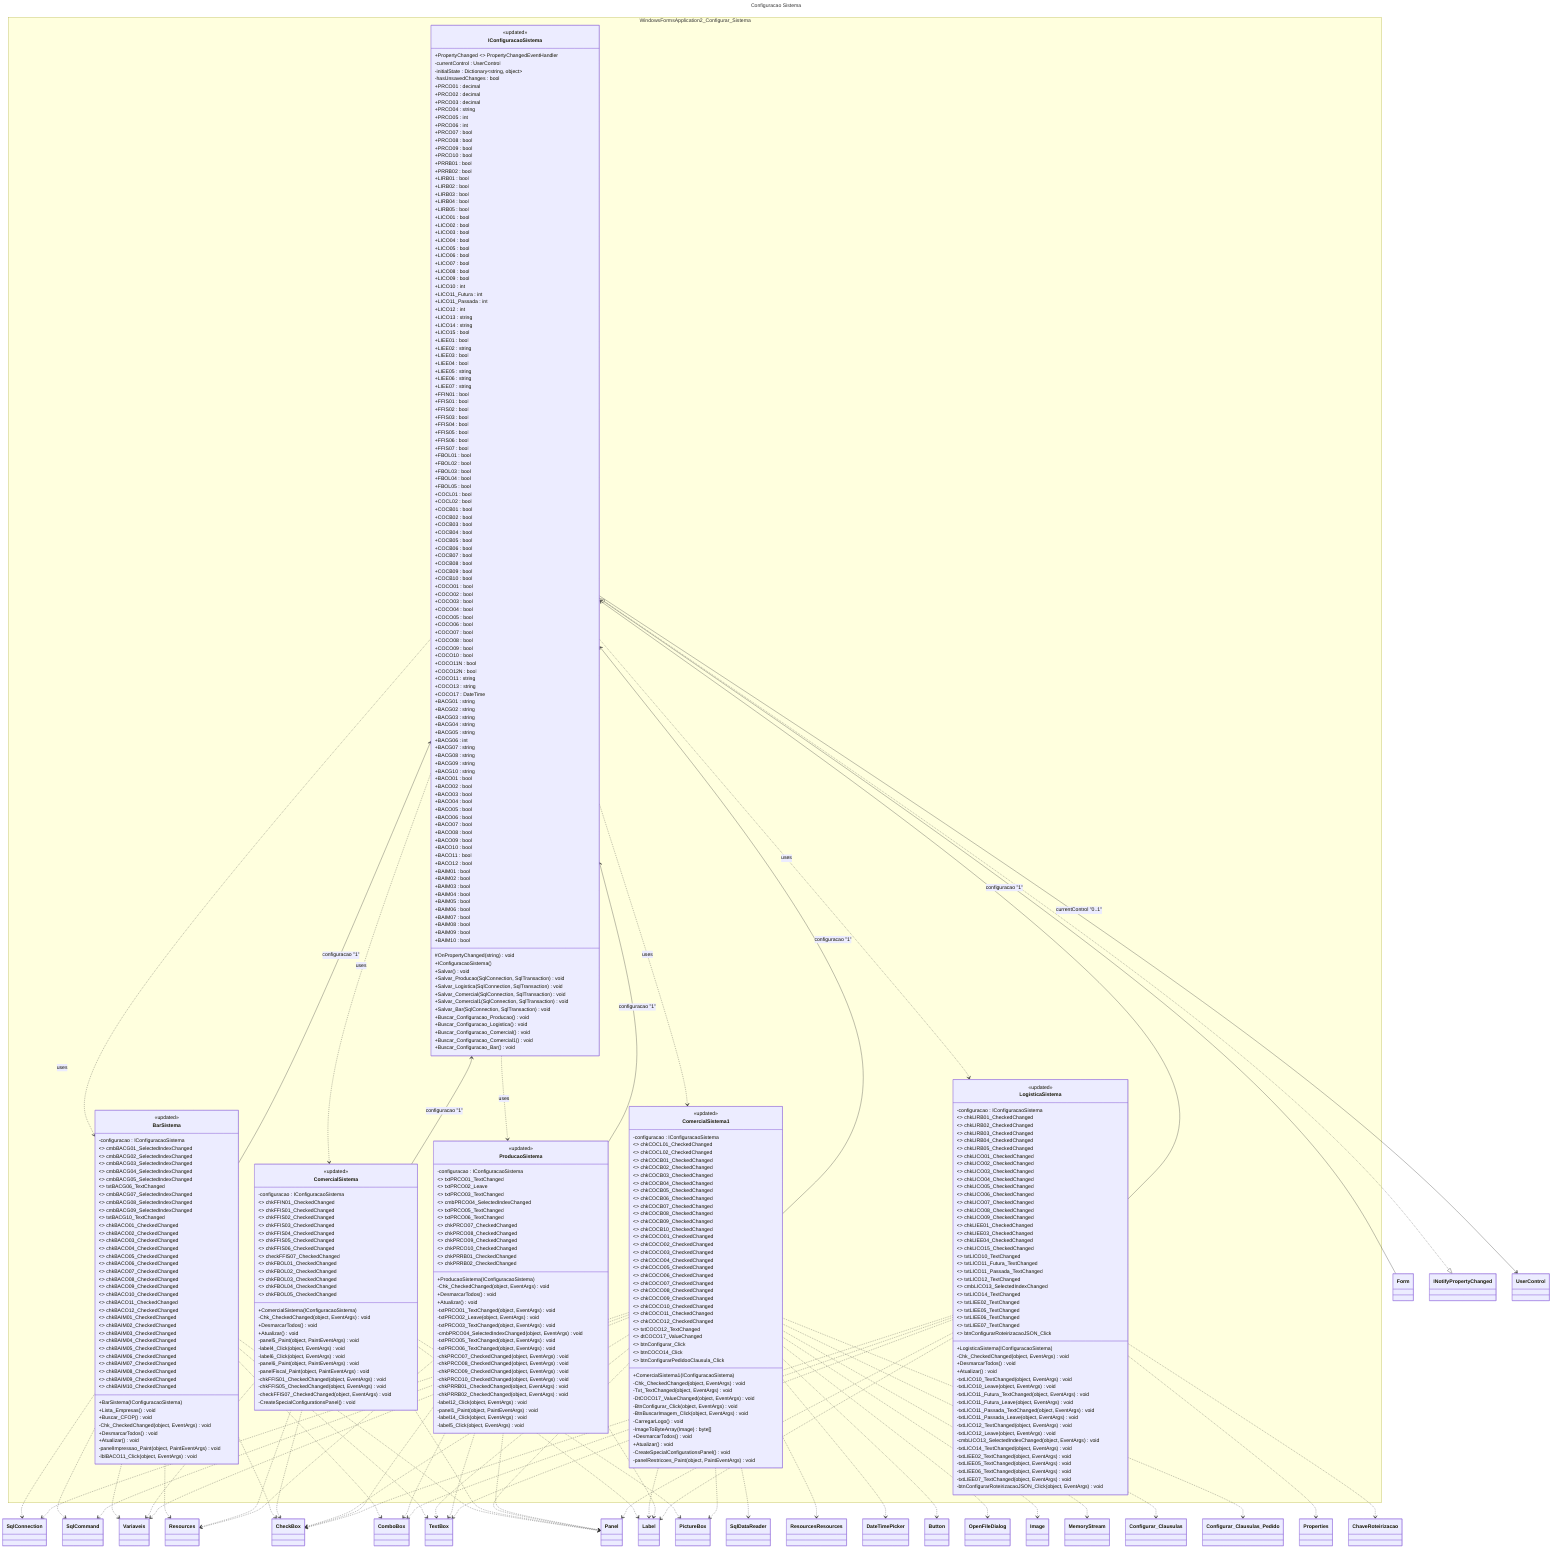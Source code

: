 ---
id: configuracoes-reformuladas.mmd
title: Configuracao Sistema
kind: mmd
area: ConfiguracaoSistema
version: 5
tags:
- configuracao
- sistema
- bar
- comercial
- comercial1
- producao
- logistica
owner: admin
ai_generator: GROK4
prompt_file: prompts/standard.prompt.md
prompt_hash: 0fec5dcec6ec3a471d11de61a67c930005b58b4a7cab7f37d8deb8a67c7ca4be
last_generated: 2025-10-25
hour_last_generated: 
related_code: 
- IConfiguracaoSistema.cs
- BarSistema.cs
- ComercialSistema.cs
- ComercialSistema1.cs
- ProducaoSistema.cs
- LogisticaSistema.cs
---

classDiagram
    direction TB

    namespace WindowsFormsApplication2_Configurar_Sistema {
        class IConfiguracaoSistema {
            <<updated>>
            <<partial interface>>
            +PropertyChanged <<event>> PropertyChangedEventHandler
            -currentControl : UserControl
            -initialState : Dictionary~string, object~
            -hasUnsavedChanges : bool
            +PRCO01 : decimal
            +PRCO02 : decimal
            +PRCO03 : decimal
            +PRCO04 : string
            +PRCO05 : int
            +PRCO06 : int
            +PRCO07 : bool
            +PRCO08 : bool
            +PRCO09 : bool
            +PRCO10 : bool
            +PRRB01 : bool
            +PRRB02 : bool
            +LIRB01 : bool
            +LIRB02 : bool
            +LIRB03 : bool
            +LIRB04 : bool
            +LIRB05 : bool
            +LICO01 : bool
            +LICO02 : bool
            +LICO03 : bool
            +LICO04 : bool
            +LICO05 : bool
            +LICO06 : bool
            +LICO07 : bool
            +LICO08 : bool
            +LICO09 : bool
            +LICO10 : int
            +LICO11_Futura : int
            +LICO11_Passada : int
            +LICO12 : int
            +LICO13 : string
            +LICO14 : string
            +LICO15 : bool
            +LIEE01 : bool
            +LIEE02 : string
            +LIEE03 : bool
            +LIEE04 : bool
            +LIEE05 : string
            +LIEE06 : string
            +LIEE07 : string
            +FFIN01 : bool
            +FFIS01 : bool
            +FFIS02 : bool
            +FFIS03 : bool
            +FFIS04 : bool
            +FFIS05 : bool
            +FFIS06 : bool
            +FFIS07 : bool
            +FBOL01 : bool
            +FBOL02 : bool
            +FBOL03 : bool
            +FBOL04 : bool
            +FBOL05 : bool
            +COCL01 : bool
            +COCL02 : bool
            +COCB01 : bool
            +COCB02 : bool
            +COCB03 : bool
            +COCB04 : bool
            +COCB05 : bool
            +COCB06 : bool
            +COCB07 : bool
            +COCB08 : bool
            +COCB09 : bool
            +COCB10 : bool
            +COCO01 : bool
            +COCO02 : bool
            +COCO03 : bool
            +COCO04 : bool
            +COCO05 : bool
            +COCO06 : bool
            +COCO07 : bool
            +COCO08 : bool
            +COCO09 : bool
            +COCO10 : bool
            +COCO11N : bool
            +COCO12N : bool
            +COCO11 : string
            +COCO13 : string
            +COCO17 : DateTime
            +BACG01 : string
            +BACG02 : string
            +BACG03 : string
            +BACG04 : string
            +BACG05 : string
            +BACG06 : int
            +BACG07 : string
            +BACG08 : string
            +BACG09 : string
            +BACG10 : string
            +BACO01 : bool
            +BACO02 : bool
            +BACO03 : bool
            +BACO04 : bool
            +BACO05 : bool
            +BACO06 : bool
            +BACO07 : bool
            +BACO08 : bool
            +BACO09 : bool
            +BACO10 : bool
            +BACO11 : bool
            +BACO12 : bool
            +BAIM01 : bool
            +BAIM02 : bool
            +BAIM03 : bool
            +BAIM04 : bool
            +BAIM05 : bool
            +BAIM06 : bool
            +BAIM07 : bool
            +BAIM08 : bool
            +BAIM09 : bool
            +BAIM10 : bool
            #OnPropertyChanged(string) void
            +IConfiguracaoSistema()
            +Salvar() void
            +Salvar_Producao(SqlConnection, SqlTransaction) void
            +Salvar_Logistica(SqlConnection, SqlTransaction) void
            +Salvar_Comercial(SqlConnection, SqlTransaction) void
            +Salvar_Comercial1(SqlConnection, SqlTransaction) void
            +Salvar_Bar(SqlConnection, SqlTransaction) void
            +Buscar_Configuracao_Producao() void
            +Buscar_Configuracao_Logistica() void
            +Buscar_Configuracao_Comercial() void
            +Buscar_Configuracao_Comercial1() void
            +Buscar_Configuracao_Bar() void
        }

        class BarSistema {
            <<updated>>
            <<partial UserControl>>
            -configuracao : IConfiguracaoSistema
            +BarSistema(IConfiguracaoSistema)
            +Lista_Empresas() void
            +Buscar_CFOP() void
            -Chk_CheckedChanged(object, EventArgs) void
            +DesmarcarTodos() void
            +Atualizar() void
            -panelImpressao_Paint(object, PaintEventArgs) void
            -lblBACO11_Click(object, EventArgs) void
            <<event>> cmbBACG01_SelectedIndexChanged
            <<event>> cmbBACG02_SelectedIndexChanged
            <<event>> cmbBACG03_SelectedIndexChanged
            <<event>> cmbBACG04_SelectedIndexChanged
            <<event>> cmbBACG05_SelectedIndexChanged
            <<event>> txtBACG06_TextChanged
            <<event>> cmbBACG07_SelectedIndexChanged
            <<event>> cmbBACG08_SelectedIndexChanged
            <<event>> cmbBACG09_SelectedIndexChanged
            <<event>> txtBACG10_TextChanged
            <<event>> chkBACO01_CheckedChanged
            <<event>> chkBACO02_CheckedChanged
            <<event>> chkBACO03_CheckedChanged
            <<event>> chkBACO04_CheckedChanged
            <<event>> chkBACO05_CheckedChanged
            <<event>> chkBACO06_CheckedChanged
            <<event>> chkBACO07_CheckedChanged
            <<event>> chkBACO08_CheckedChanged
            <<event>> chkBACO09_CheckedChanged
            <<event>> chkBACO10_CheckedChanged
            <<event>> chkBACO11_CheckedChanged
            <<event>> chkBACO12_CheckedChanged
            <<event>> chkBAIM01_CheckedChanged
            <<event>> chkBAIM02_CheckedChanged
            <<event>> chkBAIM03_CheckedChanged
            <<event>> chkBAIM04_CheckedChanged
            <<event>> chkBAIM05_CheckedChanged
            <<event>> chkBAIM06_CheckedChanged
            <<event>> chkBAIM07_CheckedChanged
            <<event>> chkBAIM08_CheckedChanged
            <<event>> chkBAIM09_CheckedChanged
            <<event>> chkBAIM10_CheckedChanged
        }

        class ComercialSistema {
            <<updated>>
            <<partial UserControl>>
            -configuracao : IConfiguracaoSistema
            +ComercialSistema(IConfiguracaoSistema)
            -Chk_CheckedChanged(object, EventArgs) void
            +DesmarcarTodos() void
            +Atualizar() void
            -panel5_Paint(object, PaintEventArgs) void
            -label4_Click(object, EventArgs) void
            -label6_Click(object, EventArgs) void
            -panel6_Paint(object, PaintEventArgs) void
            -panelFiscal_Paint(object, PaintEventArgs) void
            -chkFFIS01_CheckedChanged(object, EventArgs) void
            -chkFFIS05_CheckedChanged(object, EventArgs) void
            -checkFFIS07_CheckedChanged(object, EventArgs) void
            -CreateSpecialConfigurationsPanel() void
            <<event>> chkFFIN01_CheckedChanged
            <<event>> chkFFIS01_CheckedChanged
            <<event>> chkFFIS02_CheckedChanged
            <<event>> chkFFIS03_CheckedChanged
            <<event>> chkFFIS04_CheckedChanged
            <<event>> chkFFIS05_CheckedChanged
            <<event>> chkFFIS06_CheckedChanged
            <<event>> checkFFIS07_CheckedChanged
            <<event>> chkFBOL01_CheckedChanged
            <<event>> chkFBOL02_CheckedChanged
            <<event>> chkFBOL03_CheckedChanged
            <<event>> chkFBOL04_CheckedChanged
            <<event>> chkFBOL05_CheckedChanged
        }

        class ComercialSistema1 {
            <<updated>>
            <<partial UserControl>>
            -configuracao : IConfiguracaoSistema
            +ComercialSistema1(IConfiguracaoSistema)
            -Chk_CheckedChanged(object, EventArgs) void
            -Txt_TextChanged(object, EventArgs) void
            -DtCOCO17_ValueChanged(object, EventArgs) void
            -BtnConfigurar_Click(object, EventArgs) void
            -BtnBuscarImagem_Click(object, EventArgs) void
            -CarregarLogo() void
            -ImageToByteArray(Image) byte[]
            +DesmarcarTodos() void
            +Atualizar() void
            -CreateSpecialConfigurationsPanel() void
            -panelRestricoes_Paint(object, PaintEventArgs) void
            <<event>> chkCOCL01_CheckedChanged
            <<event>> chkCOCL02_CheckedChanged
            <<event>> chkCOCB01_CheckedChanged
            <<event>> chkCOCB02_CheckedChanged
            <<event>> chkCOCB03_CheckedChanged
            <<event>> chkCOCB04_CheckedChanged
            <<event>> chkCOCB05_CheckedChanged
            <<event>> chkCOCB06_CheckedChanged
            <<event>> chkCOCB07_CheckedChanged
            <<event>> chkCOCB08_CheckedChanged
            <<event>> chkCOCB09_CheckedChanged
            <<event>> chkCOCB10_CheckedChanged
            <<event>> chkCOCO01_CheckedChanged
            <<event>> chkCOCO02_CheckedChanged
            <<event>> chkCOCO03_CheckedChanged
            <<event>> chkCOCO04_CheckedChanged
            <<event>> chkCOCO05_CheckedChanged
            <<event>> chkCOCO06_CheckedChanged
            <<event>> chkCOCO07_CheckedChanged
            <<event>> chkCOCO08_CheckedChanged
            <<event>> chkCOCO09_CheckedChanged
            <<event>> chkCOCO10_CheckedChanged
            <<event>> chkCOCO11_CheckedChanged
            <<event>> chkCOCO12_CheckedChanged
            <<event>> txtCOCO12_TextChanged
            <<event>> dtCOCO17_ValueChanged
            <<event>> btnConfigurar_Click
            <<event>> btnCOCO14_Click
            <<event>> btnConfigurarPedidooClausula_Click
        }

        class ProducaoSistema {
            <<updated>>
            <<partial UserControl>>
            -configuracao : IConfiguracaoSistema
            +ProducaoSistema(IConfiguracaoSistema)
            -Chk_CheckedChanged(object, EventArgs) void
            +DesmarcarTodos() void
            +Atualizar() void
            -txtPRCO01_TextChanged(object, EventArgs) void
            -txtPRCO02_Leave(object, EventArgs) void
            -txtPRCO03_TextChanged(object, EventArgs) void
            -cmbPRCO04_SelectedIndexChanged(object, EventArgs) void
            -txtPRCO05_TextChanged(object, EventArgs) void
            -txtPRCO06_TextChanged(object, EventArgs) void
            -chkPRCO07_CheckedChanged(object, EventArgs) void
            -chkPRCO08_CheckedChanged(object, EventArgs) void
            -chkPRCO09_CheckedChanged(object, EventArgs) void
            -chkPRCO10_CheckedChanged(object, EventArgs) void
            -chkPRRB01_CheckedChanged(object, EventArgs) void
            -chkPRRB02_CheckedChanged(object, EventArgs) void
            -label12_Click(object, EventArgs) void
            -panel1_Paint(object, PaintEventArgs) void
            -label14_Click(object, EventArgs) void
            -label5_Click(object, EventArgs) void
            <<event>> txtPRCO01_TextChanged
            <<event>> txtPRCO02_Leave
            <<event>> txtPRCO03_TextChanged
            <<event>> cmbPRCO04_SelectedIndexChanged
            <<event>> txtPRCO05_TextChanged
            <<event>> txtPRCO06_TextChanged
            <<event>> chkPRCO07_CheckedChanged
            <<event>> chkPRCO08_CheckedChanged
            <<event>> chkPRCO09_CheckedChanged
            <<event>> chkPRCO10_CheckedChanged
            <<event>> chkPRRB01_CheckedChanged
            <<event>> chkPRRB02_CheckedChanged
        }

        class LogisticaSistema {
            <<updated>>
            <<partial UserControl>>
            -configuracao : IConfiguracaoSistema
            +LogisticaSistema(IConfiguracaoSistema)
            -Chk_CheckedChanged(object, EventArgs) void
            +DesmarcarTodos() void
            +Atualizar() void
            -txtLICO10_TextChanged(object, EventArgs) void
            -txtLICO10_Leave(object, EventArgs) void
            -txtLICO11_Futura_TextChanged(object, EventArgs) void
            -txtLICO11_Futura_Leave(object, EventArgs) void
            -txtLICO11_Passada_TextChanged(object, EventArgs) void
            -txtLICO11_Passada_Leave(object, EventArgs) void
            -txtLICO12_TextChanged(object, EventArgs) void
            -txtLICO12_Leave(object, EventArgs) void
            -cmbLICO13_SelectedIndexChanged(object, EventArgs) void
            -txtLICO14_TextChanged(object, EventArgs) void
            -txtLIEE02_TextChanged(object, EventArgs) void
            -txtLIEE05_TextChanged(object, EventArgs) void
            -txtLIEE06_TextChanged(object, EventArgs) void
            -txtLIEE07_TextChanged(object, EventArgs) void
            -btnConfigurarRoteirizacaoJSON_Click(object, EventArgs) void
            <<event>> chkLIRB01_CheckedChanged
            <<event>> chkLIRB02_CheckedChanged
            <<event>> chkLIRB03_CheckedChanged
            <<event>> chkLIRB04_CheckedChanged
            <<event>> chkLIRB05_CheckedChanged
            <<event>> chkLICO01_CheckedChanged
            <<event>> chkLICO02_CheckedChanged
            <<event>> chkLICO03_CheckedChanged
            <<event>> chkLICO04_CheckedChanged
            <<event>> chkLICO05_CheckedChanged
            <<event>> chkLICO06_CheckedChanged
            <<event>> chkLICO07_CheckedChanged
            <<event>> chkLICO08_CheckedChanged
            <<event>> chkLICO09_CheckedChanged
            <<event>> chkLIEE01_CheckedChanged
            <<event>> chkLIEE03_CheckedChanged
            <<event>> chkLIEE04_CheckedChanged
            <<event>> chkLICO15_CheckedChanged
            <<event>> txtLICO10_TextChanged
            <<event>> txtLICO11_Futura_TextChanged
            <<event>> txtLICO11_Passada_TextChanged
            <<event>> txtLICO12_TextChanged
            <<event>> cmbLICO13_SelectedIndexChanged
            <<event>> txtLICO14_TextChanged
            <<event>> txtLIEE02_TextChanged
            <<event>> txtLIEE05_TextChanged
            <<event>> txtLIEE06_TextChanged
            <<event>> txtLIEE07_TextChanged
            <<event>> btnConfigurarRoteirizacaoJSON_Click
        }
    }

    IConfiguracaoSistema <|-- Form
    IConfiguracaoSistema ..|> INotifyPropertyChanged
    IConfiguracaoSistema --> UserControl : currentControl "0..1"

    BarSistema --> IConfiguracaoSistema : configuracao "1"
    ComercialSistema --> IConfiguracaoSistema : configuracao "1"
    ComercialSistema1 --> IConfiguracaoSistema : configuracao "1"
    ProducaoSistema --> IConfiguracaoSistema : configuracao "1"
    LogisticaSistema --> IConfiguracaoSistema : configuracao "1"

    BarSistema ..> SqlConnection
    BarSistema ..> SqlCommand
    BarSistema ..> Variaveis
    BarSistema ..> Resources
    BarSistema ..> CheckBox
    BarSistema ..> ComboBox
    BarSistema ..> TextBox
    BarSistema ..> Panel

    ComercialSistema ..> Variaveis
    ComercialSistema ..> Resources
    ComercialSistema ..> CheckBox
    ComercialSistema ..> Panel
    ComercialSistema ..> Label
    ComercialSistema ..> PictureBox

    ComercialSistema1 ..> SqlConnection
    ComercialSistema1 ..> SqlCommand
    ComercialSistema1 ..> SqlDataReader
    ComercialSistema1 ..> Variaveis
    ComercialSistema1 ..> Resources  Resources
    ComercialSistema1 ..> CheckBox
    ComercialSistema1 ..> TextBox
    ComercialSistema1 ..> DateTimePicker
    ComercialSistema1 ..> Button
    ComercialSistema1 ..> Panel
    ComercialSistema1 ..> Label
    ComercialSistema1 ..> PictureBox
    ComercialSistema1 ..> OpenFileDialog
    ComercialSistema1 ..> Image
    ComercialSistema1 ..> MemoryStream
    ComercialSistema1 ..> Configurar_Clausulas
    ComercialSistema1 ..> Configurar_Clausulas_Pedido

    ProducaoSistema ..> Resources
    ProducaoSistema ..> CheckBox
    ProducaoSistema ..> TextBox
    ProducaoSistema ..> ComboBox
    ProducaoSistema ..> Panel
    ProducaoSistema ..> Label

    LogisticaSistema ..> Properties
    LogisticaSistema ..> CheckBox
    LogisticaSistema ..> TextBox
    LogisticaSistema ..> ComboBox
    LogisticaSistema ..> Panel
    LogisticaSistema ..> Label
    LogisticaSistema ..> ChaveRoteirizacao

    IConfiguracaoSistema ..> BarSistema : uses
    IConfiguracaoSistema ..> ComercialSistema : uses
    IConfiguracaoSistema ..> ComercialSistema1 : uses
    IConfiguracaoSistema ..> ProducaoSistema : uses
    IConfiguracaoSistema ..> LogisticaSistema : uses